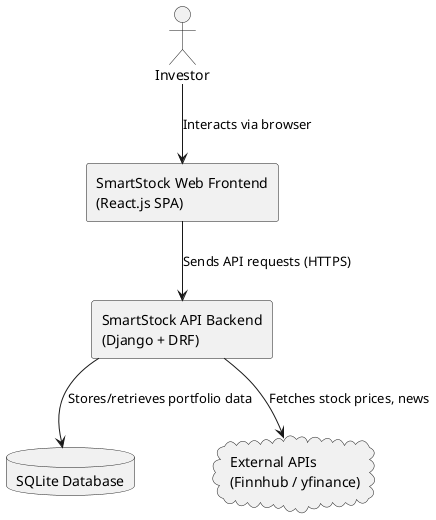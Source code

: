@startuml system-overview

actor User as "Investor"

rectangle "SmartStock Web Frontend\n(React.js SPA)" as Frontend
rectangle "SmartStock API Backend\n(Django + DRF)" as Backend
database "SQLite Database" as Database
cloud "External APIs\n(Finnhub / yfinance)" as ExternalAPI

User --> Frontend : Interacts via browser
Frontend --> Backend : Sends API requests (HTTPS)
Backend --> Database : Stores/retrieves portfolio data
Backend --> ExternalAPI : Fetches stock prices, news

@enduml
